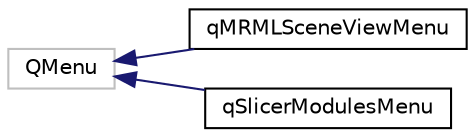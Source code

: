 digraph "Graphical Class Hierarchy"
{
  bgcolor="transparent";
  edge [fontname="Helvetica",fontsize="10",labelfontname="Helvetica",labelfontsize="10"];
  node [fontname="Helvetica",fontsize="10",shape=record];
  rankdir="LR";
  Node813 [label="QMenu",height=0.2,width=0.4,color="grey75"];
  Node813 -> Node0 [dir="back",color="midnightblue",fontsize="10",style="solid",fontname="Helvetica"];
  Node0 [label="qMRMLSceneViewMenu",height=0.2,width=0.4,color="black",URL="$classqMRMLSceneViewMenu.html"];
  Node813 -> Node815 [dir="back",color="midnightblue",fontsize="10",style="solid",fontname="Helvetica"];
  Node815 [label="qSlicerModulesMenu",height=0.2,width=0.4,color="black",URL="$classqSlicerModulesMenu.html"];
}
